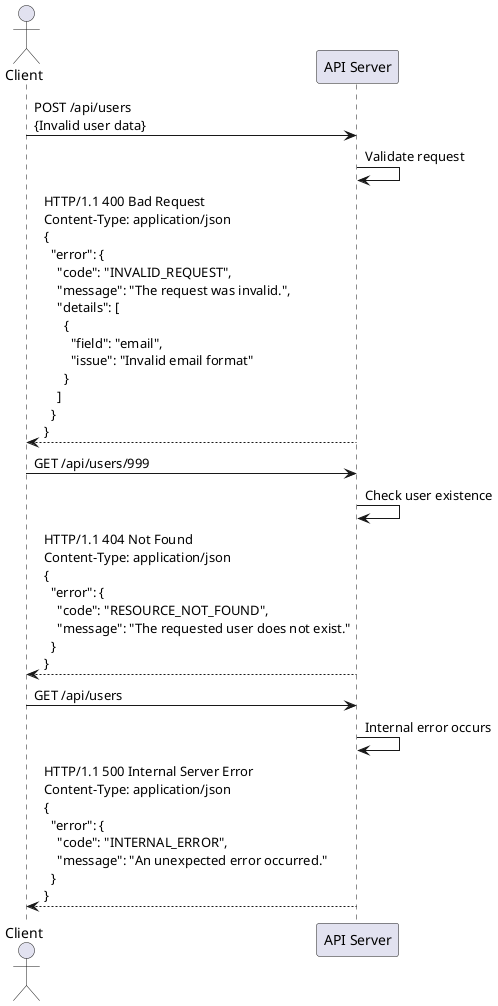 @startuml
actor Client
participant "API Server" as Server

Client -> Server: POST /api/users\n{Invalid user data}
Server -> Server: Validate request
Server --> Client: HTTP/1.1 400 Bad Request\nContent-Type: application/json\n{\n  "error": {\n    "code": "INVALID_REQUEST",\n    "message": "The request was invalid.",\n    "details": [\n      {\n        "field": "email",\n        "issue": "Invalid email format"\n      }\n    ]\n  }\n}

Client -> Server: GET /api/users/999
Server -> Server: Check user existence
Server --> Client: HTTP/1.1 404 Not Found\nContent-Type: application/json\n{\n  "error": {\n    "code": "RESOURCE_NOT_FOUND",\n    "message": "The requested user does not exist."\n  }\n}

Client -> Server: GET /api/users
Server -> Server: Internal error occurs
Server --> Client: HTTP/1.1 500 Internal Server Error\nContent-Type: application/json\n{\n  "error": {\n    "code": "INTERNAL_ERROR",\n    "message": "An unexpected error occurred."\n  }\n}
@enduml
